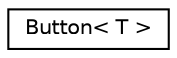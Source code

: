 digraph "Graphe hiérarchique des classes"
{
  edge [fontname="Helvetica",fontsize="10",labelfontname="Helvetica",labelfontsize="10"];
  node [fontname="Helvetica",fontsize="10",shape=record];
  rankdir="LR";
  Node0 [label="Button\< T \>",height=0.2,width=0.4,color="black", fillcolor="white", style="filled",URL="$class_button.html",tooltip="classe representant le bouton "];
}
